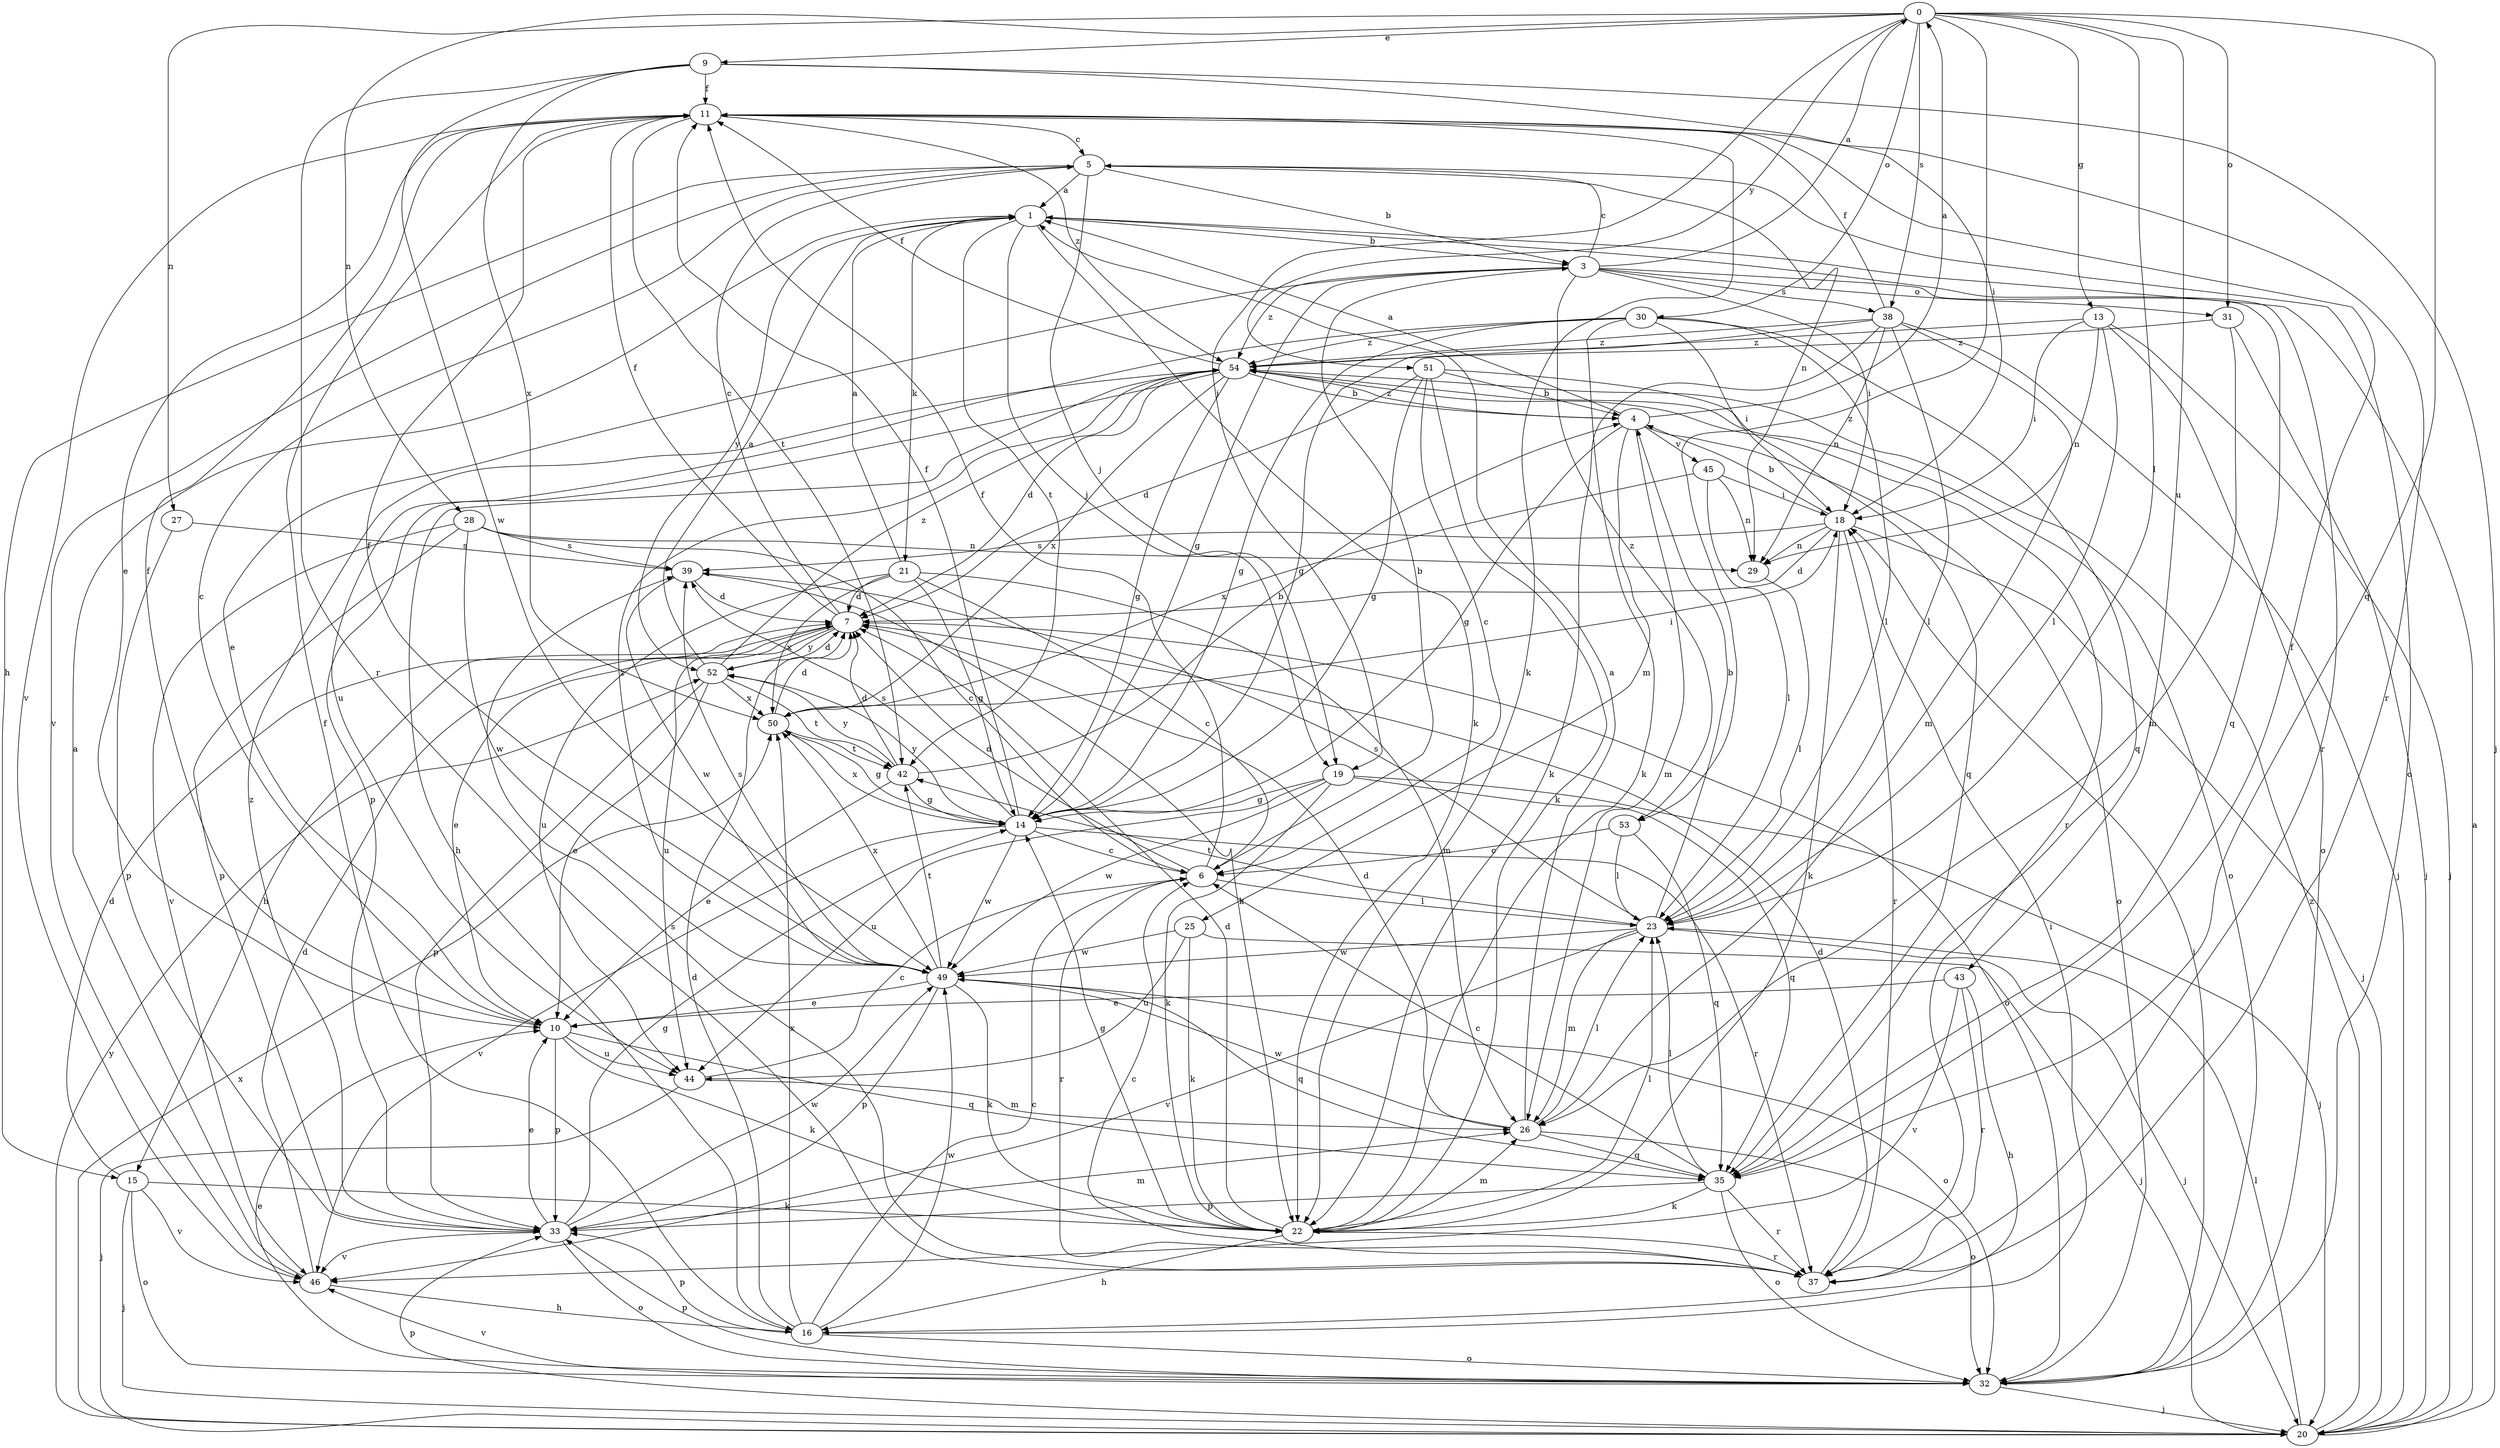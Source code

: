 strict digraph  {
0;
1;
3;
4;
5;
6;
7;
9;
10;
11;
13;
14;
15;
16;
18;
19;
20;
21;
22;
23;
25;
26;
27;
28;
29;
30;
31;
32;
33;
35;
37;
38;
39;
42;
43;
44;
45;
46;
49;
50;
51;
52;
53;
54;
0 -> 9  [label=e];
0 -> 13  [label=g];
0 -> 19  [label=j];
0 -> 23  [label=l];
0 -> 27  [label=n];
0 -> 28  [label=n];
0 -> 30  [label=o];
0 -> 31  [label=o];
0 -> 35  [label=q];
0 -> 38  [label=s];
0 -> 43  [label=u];
0 -> 51  [label=y];
0 -> 53  [label=z];
1 -> 3  [label=b];
1 -> 19  [label=j];
1 -> 21  [label=k];
1 -> 22  [label=k];
1 -> 37  [label=r];
1 -> 42  [label=t];
1 -> 52  [label=y];
3 -> 0  [label=a];
3 -> 5  [label=c];
3 -> 10  [label=e];
3 -> 14  [label=g];
3 -> 18  [label=i];
3 -> 31  [label=o];
3 -> 35  [label=q];
3 -> 38  [label=s];
3 -> 53  [label=z];
3 -> 54  [label=z];
4 -> 0  [label=a];
4 -> 1  [label=a];
4 -> 14  [label=g];
4 -> 25  [label=m];
4 -> 26  [label=m];
4 -> 32  [label=o];
4 -> 45  [label=v];
4 -> 54  [label=z];
5 -> 1  [label=a];
5 -> 3  [label=b];
5 -> 15  [label=h];
5 -> 19  [label=j];
5 -> 29  [label=n];
5 -> 32  [label=o];
5 -> 46  [label=v];
6 -> 3  [label=b];
6 -> 7  [label=d];
6 -> 11  [label=f];
6 -> 23  [label=l];
6 -> 37  [label=r];
7 -> 5  [label=c];
7 -> 10  [label=e];
7 -> 11  [label=f];
7 -> 15  [label=h];
7 -> 32  [label=o];
7 -> 44  [label=u];
7 -> 52  [label=y];
9 -> 11  [label=f];
9 -> 18  [label=i];
9 -> 20  [label=j];
9 -> 37  [label=r];
9 -> 49  [label=w];
9 -> 50  [label=x];
10 -> 5  [label=c];
10 -> 11  [label=f];
10 -> 22  [label=k];
10 -> 33  [label=p];
10 -> 35  [label=q];
10 -> 44  [label=u];
11 -> 5  [label=c];
11 -> 10  [label=e];
11 -> 22  [label=k];
11 -> 37  [label=r];
11 -> 42  [label=t];
11 -> 46  [label=v];
11 -> 54  [label=z];
13 -> 18  [label=i];
13 -> 20  [label=j];
13 -> 23  [label=l];
13 -> 29  [label=n];
13 -> 32  [label=o];
13 -> 54  [label=z];
14 -> 6  [label=c];
14 -> 11  [label=f];
14 -> 37  [label=r];
14 -> 39  [label=s];
14 -> 46  [label=v];
14 -> 49  [label=w];
14 -> 50  [label=x];
14 -> 52  [label=y];
15 -> 7  [label=d];
15 -> 20  [label=j];
15 -> 22  [label=k];
15 -> 32  [label=o];
15 -> 46  [label=v];
16 -> 6  [label=c];
16 -> 7  [label=d];
16 -> 11  [label=f];
16 -> 18  [label=i];
16 -> 32  [label=o];
16 -> 33  [label=p];
16 -> 49  [label=w];
16 -> 50  [label=x];
18 -> 4  [label=b];
18 -> 7  [label=d];
18 -> 20  [label=j];
18 -> 22  [label=k];
18 -> 29  [label=n];
18 -> 37  [label=r];
18 -> 39  [label=s];
19 -> 14  [label=g];
19 -> 20  [label=j];
19 -> 22  [label=k];
19 -> 35  [label=q];
19 -> 44  [label=u];
19 -> 49  [label=w];
20 -> 1  [label=a];
20 -> 23  [label=l];
20 -> 33  [label=p];
20 -> 50  [label=x];
20 -> 52  [label=y];
20 -> 54  [label=z];
21 -> 1  [label=a];
21 -> 6  [label=c];
21 -> 7  [label=d];
21 -> 14  [label=g];
21 -> 26  [label=m];
21 -> 44  [label=u];
21 -> 50  [label=x];
22 -> 7  [label=d];
22 -> 14  [label=g];
22 -> 16  [label=h];
22 -> 23  [label=l];
22 -> 26  [label=m];
22 -> 37  [label=r];
23 -> 4  [label=b];
23 -> 20  [label=j];
23 -> 26  [label=m];
23 -> 39  [label=s];
23 -> 42  [label=t];
23 -> 46  [label=v];
23 -> 49  [label=w];
25 -> 20  [label=j];
25 -> 22  [label=k];
25 -> 44  [label=u];
25 -> 49  [label=w];
26 -> 1  [label=a];
26 -> 7  [label=d];
26 -> 23  [label=l];
26 -> 32  [label=o];
26 -> 35  [label=q];
26 -> 49  [label=w];
27 -> 33  [label=p];
27 -> 39  [label=s];
28 -> 6  [label=c];
28 -> 29  [label=n];
28 -> 33  [label=p];
28 -> 39  [label=s];
28 -> 46  [label=v];
28 -> 49  [label=w];
29 -> 23  [label=l];
30 -> 14  [label=g];
30 -> 18  [label=i];
30 -> 22  [label=k];
30 -> 23  [label=l];
30 -> 35  [label=q];
30 -> 44  [label=u];
30 -> 54  [label=z];
31 -> 20  [label=j];
31 -> 26  [label=m];
31 -> 54  [label=z];
32 -> 10  [label=e];
32 -> 18  [label=i];
32 -> 20  [label=j];
32 -> 33  [label=p];
32 -> 46  [label=v];
33 -> 10  [label=e];
33 -> 14  [label=g];
33 -> 26  [label=m];
33 -> 32  [label=o];
33 -> 46  [label=v];
33 -> 49  [label=w];
33 -> 54  [label=z];
35 -> 6  [label=c];
35 -> 11  [label=f];
35 -> 22  [label=k];
35 -> 23  [label=l];
35 -> 32  [label=o];
35 -> 33  [label=p];
35 -> 37  [label=r];
37 -> 6  [label=c];
37 -> 7  [label=d];
37 -> 39  [label=s];
38 -> 11  [label=f];
38 -> 14  [label=g];
38 -> 20  [label=j];
38 -> 22  [label=k];
38 -> 23  [label=l];
38 -> 26  [label=m];
38 -> 29  [label=n];
38 -> 54  [label=z];
39 -> 7  [label=d];
39 -> 22  [label=k];
39 -> 49  [label=w];
42 -> 4  [label=b];
42 -> 7  [label=d];
42 -> 10  [label=e];
42 -> 14  [label=g];
42 -> 52  [label=y];
43 -> 10  [label=e];
43 -> 16  [label=h];
43 -> 37  [label=r];
43 -> 46  [label=v];
44 -> 6  [label=c];
44 -> 20  [label=j];
44 -> 26  [label=m];
45 -> 18  [label=i];
45 -> 23  [label=l];
45 -> 29  [label=n];
45 -> 50  [label=x];
46 -> 1  [label=a];
46 -> 7  [label=d];
46 -> 16  [label=h];
49 -> 10  [label=e];
49 -> 11  [label=f];
49 -> 22  [label=k];
49 -> 32  [label=o];
49 -> 33  [label=p];
49 -> 35  [label=q];
49 -> 39  [label=s];
49 -> 42  [label=t];
49 -> 50  [label=x];
49 -> 54  [label=z];
50 -> 7  [label=d];
50 -> 14  [label=g];
50 -> 18  [label=i];
50 -> 42  [label=t];
51 -> 4  [label=b];
51 -> 6  [label=c];
51 -> 7  [label=d];
51 -> 14  [label=g];
51 -> 22  [label=k];
51 -> 35  [label=q];
52 -> 1  [label=a];
52 -> 7  [label=d];
52 -> 10  [label=e];
52 -> 33  [label=p];
52 -> 42  [label=t];
52 -> 50  [label=x];
52 -> 54  [label=z];
53 -> 6  [label=c];
53 -> 23  [label=l];
53 -> 35  [label=q];
54 -> 4  [label=b];
54 -> 7  [label=d];
54 -> 11  [label=f];
54 -> 14  [label=g];
54 -> 16  [label=h];
54 -> 32  [label=o];
54 -> 33  [label=p];
54 -> 37  [label=r];
54 -> 50  [label=x];
}
